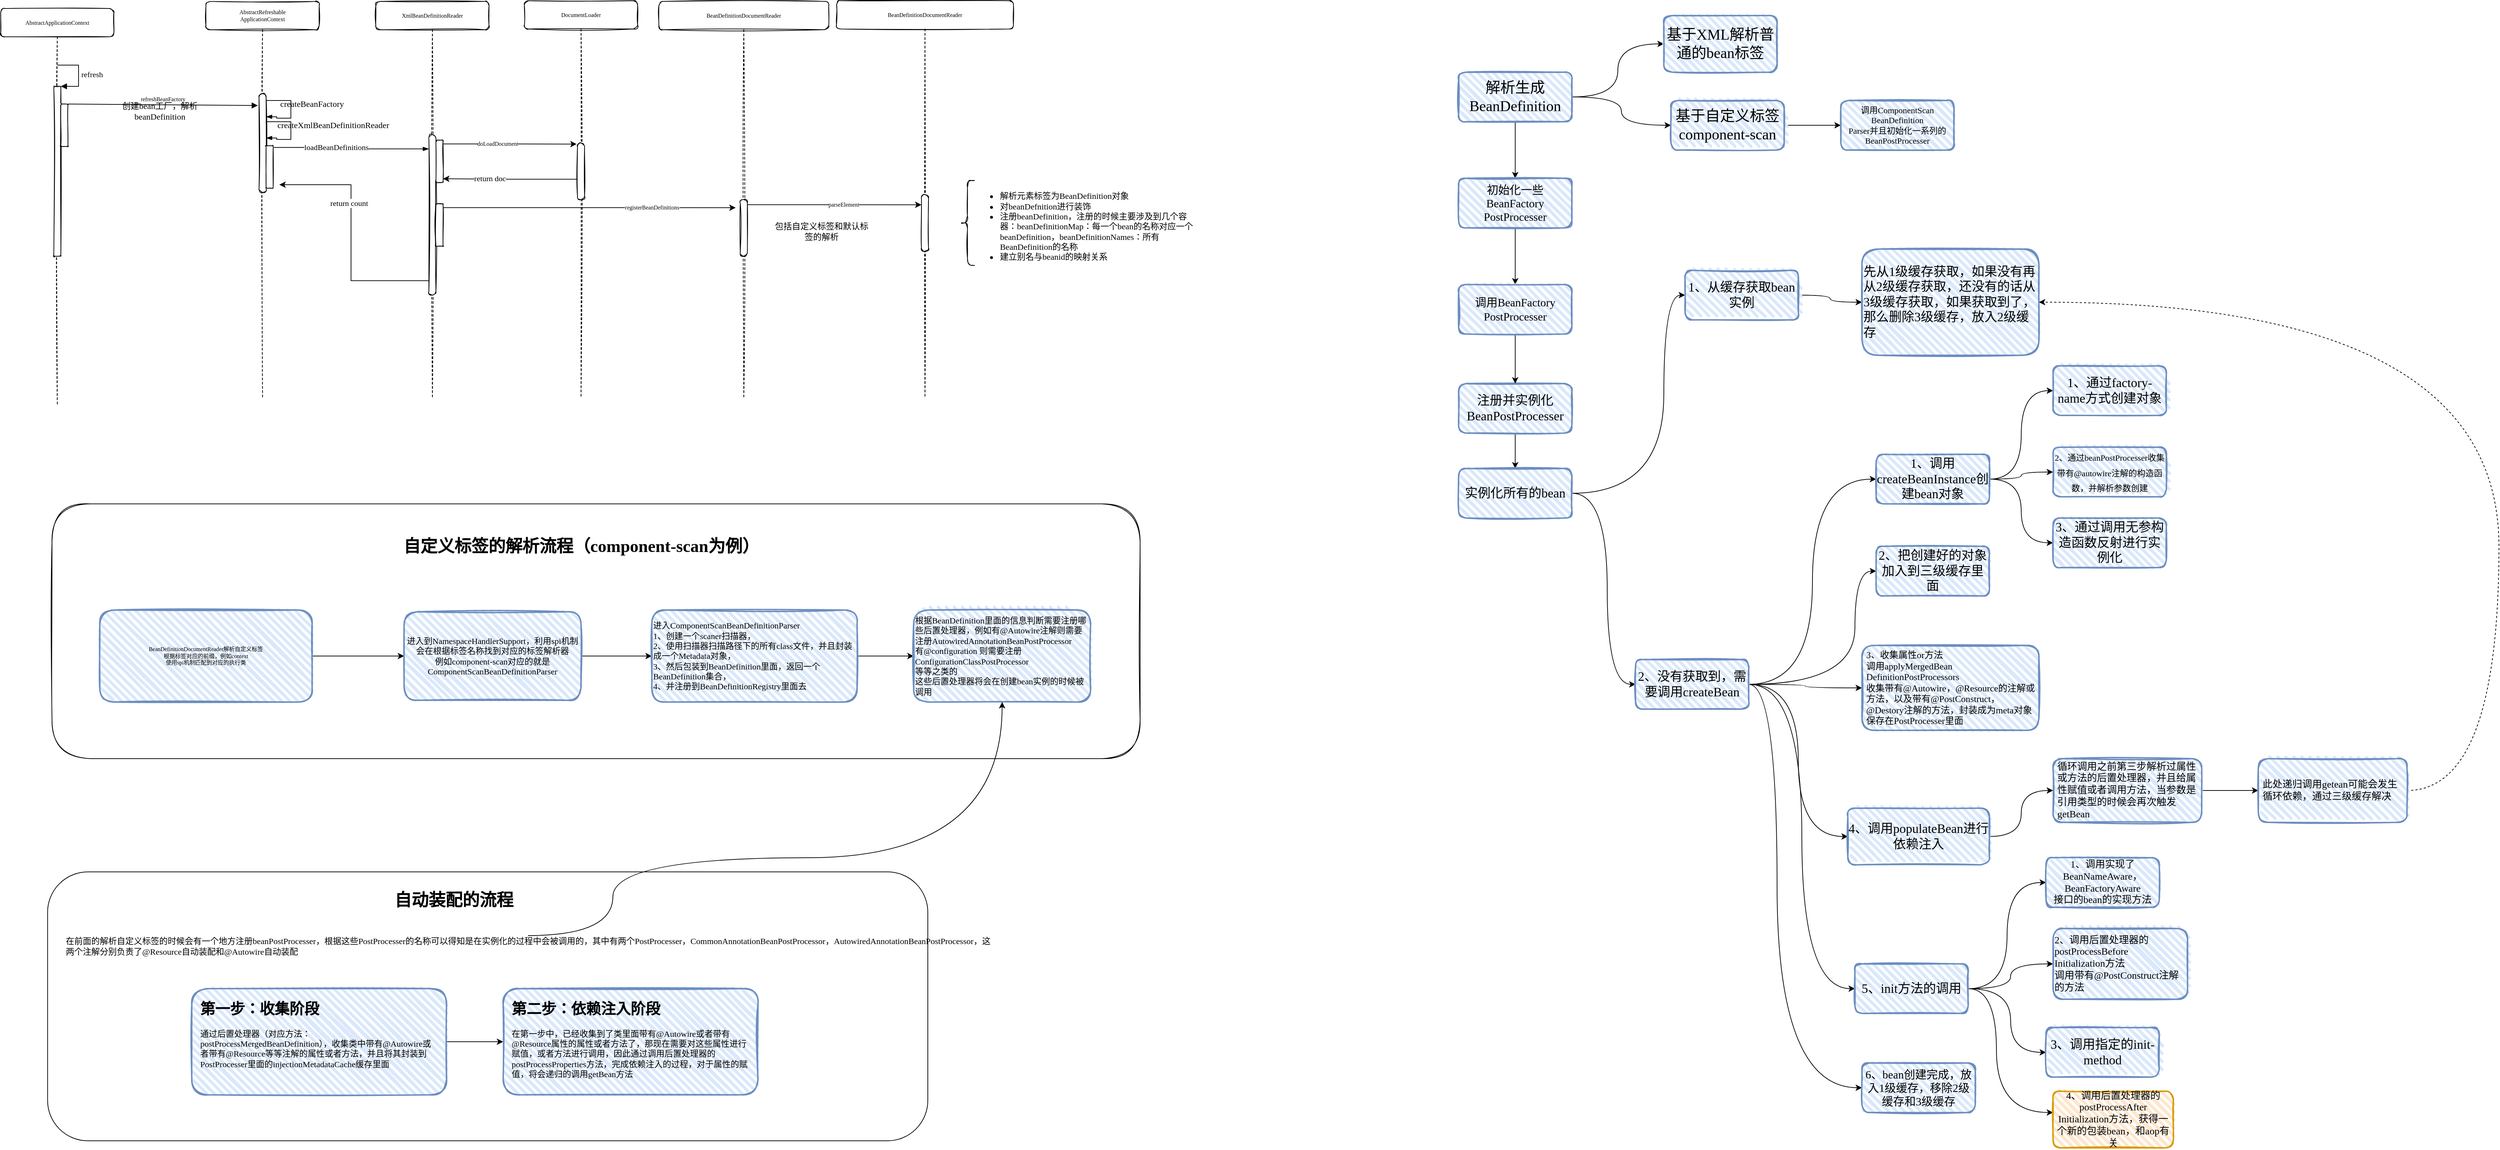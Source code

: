 <mxfile version="20.1.4" type="github">
  <diagram id="qRgSkZ1m7w0oscVlsJi2" name="第 1 页">
    <mxGraphModel dx="1719" dy="1179" grid="1" gridSize="10" guides="1" tooltips="1" connect="1" arrows="1" fold="1" page="1" pageScale="1" pageWidth="827" pageHeight="1169" math="0" shadow="0">
      <root>
        <mxCell id="0" />
        <mxCell id="1" parent="0" />
        <mxCell id="kqyRtx0JfChElpCiszqf-2" value="&lt;div style=&quot;background-color: rgb(255, 255, 255); font-size: 6pt;&quot;&gt;AbstractApplicationContext&lt;/div&gt;" style="shape=umlLifeline;perimeter=lifelinePerimeter;whiteSpace=wrap;html=1;container=1;collapsible=0;recursiveResize=0;outlineConnect=0;sketch=1;rounded=1;glass=0;shadow=0;fontFamily=Comic Sans MS;" parent="1" vertex="1">
          <mxGeometry x="60" y="80" width="160" height="560" as="geometry" />
        </mxCell>
        <mxCell id="kqyRtx0JfChElpCiszqf-5" value="" style="html=1;points=[];perimeter=orthogonalPerimeter;rounded=1;shadow=0;glass=0;sketch=1;fontFamily=Comic Sans MS;" parent="kqyRtx0JfChElpCiszqf-2" vertex="1">
          <mxGeometry x="75" y="110" width="10" height="240" as="geometry" />
        </mxCell>
        <mxCell id="kqyRtx0JfChElpCiszqf-6" value="refresh" style="edgeStyle=orthogonalEdgeStyle;html=1;align=left;spacingLeft=2;endArrow=block;rounded=0;entryX=1;entryY=0;fontFamily=Comic Sans MS;" parent="kqyRtx0JfChElpCiszqf-2" target="kqyRtx0JfChElpCiszqf-5" edge="1">
          <mxGeometry relative="1" as="geometry">
            <mxPoint x="80" y="80" as="sourcePoint" />
            <Array as="points">
              <mxPoint x="110" y="80" />
              <mxPoint x="110" y="110" />
            </Array>
          </mxGeometry>
        </mxCell>
        <mxCell id="kqyRtx0JfChElpCiszqf-14" value="" style="html=1;points=[];perimeter=orthogonalPerimeter;rounded=1;shadow=0;glass=0;sketch=1;fontFamily=Comic Sans MS;" parent="kqyRtx0JfChElpCiszqf-2" vertex="1">
          <mxGeometry x="85" y="135" width="10" height="60" as="geometry" />
        </mxCell>
        <mxCell id="kqyRtx0JfChElpCiszqf-18" value="&lt;div style=&quot;background-color: rgb(255, 255, 255); font-size: 6pt;&quot;&gt;&lt;div style=&quot;font-size: 6pt;&quot;&gt;AbstractRefreshable&lt;/div&gt;&lt;div style=&quot;font-size: 6pt;&quot;&gt;ApplicationContext&lt;/div&gt;&lt;/div&gt;" style="shape=umlLifeline;perimeter=lifelinePerimeter;whiteSpace=wrap;html=1;container=1;collapsible=0;recursiveResize=0;outlineConnect=0;sketch=1;rounded=1;glass=0;shadow=0;fontFamily=Comic Sans MS;" parent="1" vertex="1">
          <mxGeometry x="350" y="70" width="160" height="560" as="geometry" />
        </mxCell>
        <mxCell id="kqyRtx0JfChElpCiszqf-24" value="" style="html=1;points=[[1,0.05,0,0,0],[1,0.1,0,0,0],[1,0.15,0,0,0],[1,0.2,0,0,0],[1,0.25,0,0,0],[1,0.3,0,0,0],[1,0.35,0,0,0],[1,0.4,0,0,0],[1,0.45,0,0,0],[1,0.5,0,0,0],[1,0.55,0,0,0],[1,0.6,0,0,0],[1,0.65,0,0,0],[1,0.7,0,0,0],[1,0.75,0,0,0],[1,0.8,0,0,0],[1,0.85,0,0,0],[1,0.9,0,0,0],[1,0.95,0,0,0]];perimeter=orthogonalPerimeter;rounded=1;shadow=0;glass=0;sketch=1;arcSize=50;fontFamily=Comic Sans MS;" parent="kqyRtx0JfChElpCiszqf-18" vertex="1">
          <mxGeometry x="75" y="130" width="10" height="140" as="geometry" />
        </mxCell>
        <mxCell id="kqyRtx0JfChElpCiszqf-30" value="" style="html=1;points=[[1,0.09,0,0,0],[1,0.18,0,0,0],[1,0.27,0,0,0],[1,0.36,0,0,0],[1,0.45,0,0,0],[1,0.55,0,0,0],[1,0.64,0,0,0],[1,0.73,0,0,0],[1,0.82,0,0,0],[1,0.91,0,0,0]];perimeter=orthogonalPerimeter;rounded=1;shadow=0;glass=0;sketch=1;fontFamily=Comic Sans MS;" parent="kqyRtx0JfChElpCiszqf-18" vertex="1">
          <mxGeometry x="85.0" y="204" width="10" height="60" as="geometry" />
        </mxCell>
        <mxCell id="kqyRtx0JfChElpCiszqf-33" style="edgeStyle=orthogonalEdgeStyle;rounded=0;orthogonalLoop=1;jettySize=auto;html=1;exitX=1;exitY=0.2;exitDx=0;exitDy=0;exitPerimeter=0;entryX=1;entryY=0.05;entryDx=0;entryDy=0;entryPerimeter=0;fontFamily=Comic Sans MS;startArrow=blockThin;startFill=1;endArrow=none;endFill=0;" parent="kqyRtx0JfChElpCiszqf-18" edge="1">
          <mxGeometry relative="1" as="geometry">
            <mxPoint x="85" y="163" as="sourcePoint" />
            <mxPoint x="85" y="142.0" as="targetPoint" />
            <Array as="points">
              <mxPoint x="100" y="163" />
              <mxPoint x="100" y="165" />
              <mxPoint x="120" y="165" />
              <mxPoint x="120" y="140" />
              <mxPoint x="85" y="140" />
            </Array>
          </mxGeometry>
        </mxCell>
        <mxCell id="kqyRtx0JfChElpCiszqf-40" style="edgeStyle=orthogonalEdgeStyle;rounded=0;orthogonalLoop=1;jettySize=auto;html=1;exitX=1;exitY=0.2;exitDx=0;exitDy=0;exitPerimeter=0;entryX=1;entryY=0.05;entryDx=0;entryDy=0;entryPerimeter=0;fontFamily=Comic Sans MS;startArrow=blockThin;startFill=1;endArrow=none;endFill=0;" parent="kqyRtx0JfChElpCiszqf-18" edge="1">
          <mxGeometry relative="1" as="geometry">
            <mxPoint x="85" y="192.98" as="sourcePoint" />
            <mxPoint x="85" y="171.98" as="targetPoint" />
            <Array as="points">
              <mxPoint x="100" y="192.98" />
              <mxPoint x="100" y="194.98" />
              <mxPoint x="120" y="194.98" />
              <mxPoint x="120" y="169.98" />
              <mxPoint x="85" y="169.98" />
            </Array>
          </mxGeometry>
        </mxCell>
        <mxCell id="kqyRtx0JfChElpCiszqf-15" value="&lt;div style=&quot;font-size: 6pt;&quot;&gt;refreshBeanFactory&lt;/div&gt;" style="html=1;verticalAlign=bottom;endArrow=none;entryX=1;entryY=0;rounded=0;endFill=0;startArrow=block;startFill=1;fontFamily=Comic Sans MS;exitX=-0.175;exitY=0.122;exitDx=0;exitDy=0;exitPerimeter=0;" parent="1" source="kqyRtx0JfChElpCiszqf-24" target="kqyRtx0JfChElpCiszqf-14" edge="1">
          <mxGeometry relative="1" as="geometry">
            <mxPoint x="420" y="210" as="sourcePoint" />
          </mxGeometry>
        </mxCell>
        <mxCell id="kqyRtx0JfChElpCiszqf-25" value="创建bean工厂，解析beanDefinition" style="text;html=1;strokeColor=none;fillColor=none;align=center;verticalAlign=middle;whiteSpace=wrap;rounded=0;shadow=0;glass=0;sketch=1;fontFamily=Comic Sans MS;" parent="1" vertex="1">
          <mxGeometry x="220" y="210" width="130" height="30" as="geometry" />
        </mxCell>
        <mxCell id="kqyRtx0JfChElpCiszqf-26" value="&lt;div style=&quot;background-color: rgb(255, 255, 255); font-size: 6pt;&quot;&gt;&lt;div style=&quot;font-size: 6pt;&quot;&gt;XmlBeanDefinitionReader&lt;/div&gt;&lt;/div&gt;" style="shape=umlLifeline;perimeter=lifelinePerimeter;whiteSpace=wrap;html=1;container=1;collapsible=0;recursiveResize=0;outlineConnect=0;sketch=1;rounded=1;glass=0;shadow=0;fontFamily=Comic Sans MS;" parent="1" vertex="1">
          <mxGeometry x="590" y="70" width="160" height="560" as="geometry" />
        </mxCell>
        <mxCell id="kqyRtx0JfChElpCiszqf-27" value="" style="html=1;points=[[0,0.09,0,0,0],[0,0.18,0,0,0],[0,0.27,0,0,0],[0,0.36,0,0,0],[0,0.45,0,0,0],[0,0.55,0,0,0],[0,0.64,0,0,0],[0,0.73,0,0,0],[0,0.82,0,0,0],[0,0.91,0,0,0],[1,0.06,0,0,0],[1,0.13,0,0,0],[1,0.19,0,0,0],[1,0.25,0,0,0],[1,0.31,0,0,0],[1,0.38,0,0,0],[1,0.44,0,0,0],[1,0.5,0,0,0],[1,0.56,0,0,0],[1,0.63,0,0,0],[1,0.69,0,0,0],[1,0.75,0,0,0],[1,0.81,0,0,0],[1,0.88,0,0,0],[1,0.94,0,0,0]];perimeter=orthogonalPerimeter;rounded=1;shadow=0;glass=0;sketch=1;arcSize=50;fontFamily=Comic Sans MS;" parent="kqyRtx0JfChElpCiszqf-26" vertex="1">
          <mxGeometry x="75" y="188" width="10" height="227" as="geometry" />
        </mxCell>
        <mxCell id="kqyRtx0JfChElpCiszqf-47" value="" style="html=1;points=[[1,0.09,0,0,0],[1,0.18,0,0,0],[1,0.27,0,0,0],[1,0.36,0,0,0],[1,0.45,0,0,0],[1,0.55,0,0,0],[1,0.64,0,0,0],[1,0.73,0,0,0],[1,0.82,0,0,0],[1,0.91,0,0,0]];perimeter=orthogonalPerimeter;rounded=1;shadow=0;glass=0;sketch=1;fontFamily=Comic Sans MS;" parent="kqyRtx0JfChElpCiszqf-26" vertex="1">
          <mxGeometry x="85.0" y="196" width="10" height="60" as="geometry" />
        </mxCell>
        <mxCell id="kqyRtx0JfChElpCiszqf-49" value="" style="html=1;points=[[1,0.09,0,0,0],[1,0.18,0,0,0],[1,0.27,0,0,0],[1,0.36,0,0,0],[1,0.45,0,0,0],[1,0.55,0,0,0],[1,0.64,0,0,0],[1,0.73,0,0,0],[1,0.82,0,0,0],[1,0.91,0,0,0]];perimeter=orthogonalPerimeter;rounded=1;shadow=0;glass=0;sketch=1;fontFamily=Comic Sans MS;" parent="kqyRtx0JfChElpCiszqf-26" vertex="1">
          <mxGeometry x="85.0" y="286" width="10" height="60" as="geometry" />
        </mxCell>
        <mxCell id="kqyRtx0JfChElpCiszqf-34" value="createXmlBeanDefinitionReader" style="text;html=1;strokeColor=none;fillColor=none;align=center;verticalAlign=middle;whiteSpace=wrap;rounded=0;shadow=0;glass=0;sketch=1;fontFamily=Comic Sans MS;" parent="1" vertex="1">
          <mxGeometry x="500" y="230" width="60" height="30" as="geometry" />
        </mxCell>
        <mxCell id="kqyRtx0JfChElpCiszqf-37" style="edgeStyle=orthogonalEdgeStyle;rounded=0;orthogonalLoop=1;jettySize=auto;html=1;exitX=0;exitY=0.09;exitDx=0;exitDy=0;exitPerimeter=0;entryX=1.094;entryY=0.039;entryDx=0;entryDy=0;entryPerimeter=0;fontFamily=Comic Sans MS;startArrow=blockThin;startFill=1;endArrow=none;endFill=0;" parent="1" source="kqyRtx0JfChElpCiszqf-27" target="kqyRtx0JfChElpCiszqf-30" edge="1">
          <mxGeometry relative="1" as="geometry" />
        </mxCell>
        <mxCell id="kqyRtx0JfChElpCiszqf-39" value="loadBeanDefinitions" style="edgeLabel;html=1;align=center;verticalAlign=middle;resizable=0;points=[];fontFamily=Comic Sans MS;" parent="kqyRtx0JfChElpCiszqf-37" vertex="1" connectable="0">
          <mxGeometry x="0.203" y="-1" relative="1" as="geometry">
            <mxPoint as="offset" />
          </mxGeometry>
        </mxCell>
        <mxCell id="kqyRtx0JfChElpCiszqf-41" value="createBeanFactory" style="text;html=1;strokeColor=none;fillColor=none;align=center;verticalAlign=middle;whiteSpace=wrap;rounded=0;shadow=0;glass=0;sketch=1;fontFamily=Comic Sans MS;" parent="1" vertex="1">
          <mxGeometry x="470" y="200" width="60" height="30" as="geometry" />
        </mxCell>
        <mxCell id="kqyRtx0JfChElpCiszqf-42" value="&lt;div style=&quot;background-color: rgb(255, 255, 255); font-size: 6pt;&quot;&gt;&lt;div style=&quot;font-size: 6pt;&quot;&gt;DocumentLoader&lt;/div&gt;&lt;/div&gt;" style="shape=umlLifeline;perimeter=lifelinePerimeter;whiteSpace=wrap;html=1;container=1;collapsible=0;recursiveResize=0;outlineConnect=0;sketch=1;rounded=1;glass=0;shadow=0;fontFamily=Comic Sans MS;" parent="1" vertex="1">
          <mxGeometry x="800" y="69" width="160" height="560" as="geometry" />
        </mxCell>
        <mxCell id="kqyRtx0JfChElpCiszqf-43" value="" style="html=1;points=[[0,0.09,0,0,0],[0,0.18,0,0,0],[0,0.27,0,0,0],[0,0.36,0,0,0],[0,0.45,0,0,0],[0,0.55,0,0,0],[0,0.64,0,0,0],[0,0.73,0,0,0],[0,0.82,0,0,0],[0,0.91,0,0,0]];perimeter=orthogonalPerimeter;rounded=1;shadow=0;glass=0;sketch=1;arcSize=50;fontFamily=Comic Sans MS;" parent="kqyRtx0JfChElpCiszqf-42" vertex="1">
          <mxGeometry x="75" y="201" width="10" height="80" as="geometry" />
        </mxCell>
        <mxCell id="kqyRtx0JfChElpCiszqf-44" value="&lt;div style=&quot;background-color: rgb(255, 255, 255); font-size: 6pt;&quot;&gt;&lt;div style=&quot;font-size: 6pt;&quot;&gt;BeanDefinitionDocumentReader&lt;/div&gt;&lt;/div&gt;" style="shape=umlLifeline;perimeter=lifelinePerimeter;whiteSpace=wrap;html=1;container=1;collapsible=0;recursiveResize=0;outlineConnect=0;sketch=1;rounded=1;glass=0;shadow=0;fontFamily=Comic Sans MS;" parent="1" vertex="1">
          <mxGeometry x="990" y="70" width="240" height="559" as="geometry" />
        </mxCell>
        <mxCell id="kqyRtx0JfChElpCiszqf-45" value="" style="html=1;points=[[0,0.09,0,0,0],[0,0.17,0,0,0],[0,0.28,0,0,0],[0,0.36,0,0,0],[0,0.45,0,0,0],[0,0.55,0,0,0],[0,0.64,0,0,0],[0,0.72,0,0,0],[0,0.82,0,0,0],[0,0.91,0,0,0],[1,0.09,0,0,0],[1,0.18,0,0,0],[1,0.27,0,0,0],[1,0.36,0,0,0],[1,0.45,0,0,0],[1,0.55,0,0,0],[1,0.64,0,0,0],[1,0.73,0,0,0],[1,0.82,0,0,0],[1,0.91,0,0,0]];perimeter=orthogonalPerimeter;rounded=1;shadow=0;glass=0;sketch=1;arcSize=50;fontFamily=Comic Sans MS;" parent="kqyRtx0JfChElpCiszqf-44" vertex="1">
          <mxGeometry x="115" y="280" width="10" height="80" as="geometry" />
        </mxCell>
        <mxCell id="kqyRtx0JfChElpCiszqf-48" style="edgeStyle=orthogonalEdgeStyle;rounded=0;orthogonalLoop=1;jettySize=auto;html=1;exitX=1;exitY=0.09;exitDx=0;exitDy=0;exitPerimeter=0;entryX=-0.123;entryY=0.02;entryDx=0;entryDy=0;entryPerimeter=0;fontFamily=Comic Sans MS;startArrow=none;startFill=0;endArrow=classic;endFill=1;" parent="1" source="kqyRtx0JfChElpCiszqf-47" target="kqyRtx0JfChElpCiszqf-43" edge="1">
          <mxGeometry relative="1" as="geometry" />
        </mxCell>
        <mxCell id="kqyRtx0JfChElpCiszqf-51" value="&lt;div style=&quot;font-size: 6pt;&quot;&gt;doLoadDocument&lt;/div&gt;" style="edgeLabel;html=1;align=center;verticalAlign=middle;resizable=0;points=[];fontFamily=Comic Sans MS;" parent="kqyRtx0JfChElpCiszqf-48" vertex="1" connectable="0">
          <mxGeometry x="-0.187" y="1" relative="1" as="geometry">
            <mxPoint as="offset" />
          </mxGeometry>
        </mxCell>
        <mxCell id="kqyRtx0JfChElpCiszqf-50" style="edgeStyle=orthogonalEdgeStyle;rounded=0;orthogonalLoop=1;jettySize=auto;html=1;exitX=1;exitY=0.09;exitDx=0;exitDy=0;exitPerimeter=0;entryX=-0.654;entryY=0.144;entryDx=0;entryDy=0;entryPerimeter=0;fontFamily=Comic Sans MS;startArrow=none;startFill=0;endArrow=classic;endFill=1;" parent="1" source="kqyRtx0JfChElpCiszqf-49" target="kqyRtx0JfChElpCiszqf-45" edge="1">
          <mxGeometry relative="1" as="geometry" />
        </mxCell>
        <mxCell id="kqyRtx0JfChElpCiszqf-54" value="&lt;div style=&quot;font-size: 6pt;&quot;&gt;registerBeanDefinitions&lt;/div&gt;" style="edgeLabel;html=1;align=center;verticalAlign=middle;resizable=0;points=[];fontFamily=Comic Sans MS;" parent="kqyRtx0JfChElpCiszqf-50" vertex="1" connectable="0">
          <mxGeometry x="-0.263" y="-1" relative="1" as="geometry">
            <mxPoint x="142" y="-2" as="offset" />
          </mxGeometry>
        </mxCell>
        <mxCell id="kqyRtx0JfChElpCiszqf-52" style="edgeStyle=orthogonalEdgeStyle;rounded=0;orthogonalLoop=1;jettySize=auto;html=1;exitX=0;exitY=0.64;exitDx=0;exitDy=0;exitPerimeter=0;entryX=1;entryY=0.91;entryDx=0;entryDy=0;entryPerimeter=0;fontFamily=Comic Sans MS;startArrow=none;startFill=0;endArrow=classic;endFill=1;" parent="1" source="kqyRtx0JfChElpCiszqf-43" target="kqyRtx0JfChElpCiszqf-47" edge="1">
          <mxGeometry relative="1" as="geometry" />
        </mxCell>
        <mxCell id="kqyRtx0JfChElpCiszqf-53" value="return doc" style="edgeLabel;html=1;align=center;verticalAlign=middle;resizable=0;points=[];fontFamily=Comic Sans MS;" parent="kqyRtx0JfChElpCiszqf-52" vertex="1" connectable="0">
          <mxGeometry x="0.312" y="-1" relative="1" as="geometry">
            <mxPoint as="offset" />
          </mxGeometry>
        </mxCell>
        <mxCell id="kqyRtx0JfChElpCiszqf-56" value="&lt;div style=&quot;background-color: rgb(255, 255, 255); font-size: 6pt;&quot;&gt;&lt;div style=&quot;font-size: 6pt;&quot;&gt;BeanDefinitionDocumentReader&lt;/div&gt;&lt;/div&gt;" style="shape=umlLifeline;perimeter=lifelinePerimeter;whiteSpace=wrap;html=1;container=1;collapsible=0;recursiveResize=0;outlineConnect=0;sketch=1;rounded=1;glass=0;shadow=0;fontFamily=Comic Sans MS;" parent="1" vertex="1">
          <mxGeometry x="1241" y="69" width="250" height="559" as="geometry" />
        </mxCell>
        <mxCell id="kqyRtx0JfChElpCiszqf-57" value="" style="html=1;points=[[0,0.09,0,0,0],[0,0.18,0,0,0],[0,0.27,0,0,0],[0,0.36,0,0,0],[0,0.45,0,0,0],[0,0.55,0,0,0],[0,0.64,0,0,0],[0,0.73,0,0,0],[0,0.82,0,0,0],[0,0.91,0,0,0]];perimeter=orthogonalPerimeter;rounded=1;shadow=0;glass=0;sketch=1;arcSize=50;fontFamily=Comic Sans MS;" parent="kqyRtx0JfChElpCiszqf-56" vertex="1">
          <mxGeometry x="120" y="274" width="10" height="80" as="geometry" />
        </mxCell>
        <mxCell id="kqyRtx0JfChElpCiszqf-62" value="" style="shape=curlyBracket;whiteSpace=wrap;html=1;rounded=1;shadow=0;glass=0;sketch=1;fontFamily=Comic Sans MS;" parent="kqyRtx0JfChElpCiszqf-56" vertex="1">
          <mxGeometry x="175" y="254" width="20" height="120" as="geometry" />
        </mxCell>
        <mxCell id="kqyRtx0JfChElpCiszqf-58" style="edgeStyle=orthogonalEdgeStyle;rounded=0;orthogonalLoop=1;jettySize=auto;html=1;exitX=1;exitY=0.09;exitDx=0;exitDy=0;exitPerimeter=0;entryX=0;entryY=0.18;entryDx=0;entryDy=0;entryPerimeter=0;fontFamily=Comic Sans MS;startArrow=none;startFill=0;endArrow=classic;endFill=1;" parent="1" source="kqyRtx0JfChElpCiszqf-45" target="kqyRtx0JfChElpCiszqf-57" edge="1">
          <mxGeometry relative="1" as="geometry" />
        </mxCell>
        <mxCell id="kqyRtx0JfChElpCiszqf-59" value="&lt;div style=&quot;font-size: 6pt;&quot;&gt;parseElement&lt;/div&gt;" style="edgeLabel;html=1;align=center;verticalAlign=middle;resizable=0;points=[];fontFamily=Comic Sans MS;" parent="kqyRtx0JfChElpCiszqf-58" vertex="1" connectable="0">
          <mxGeometry x="0.106" y="1" relative="1" as="geometry">
            <mxPoint as="offset" />
          </mxGeometry>
        </mxCell>
        <mxCell id="kqyRtx0JfChElpCiszqf-60" style="edgeStyle=orthogonalEdgeStyle;rounded=0;orthogonalLoop=1;jettySize=auto;html=1;exitX=0;exitY=0.91;exitDx=0;exitDy=0;exitPerimeter=0;entryX=1.874;entryY=0.916;entryDx=0;entryDy=0;entryPerimeter=0;fontFamily=Comic Sans MS;startArrow=none;startFill=0;endArrow=classic;endFill=1;" parent="1" source="kqyRtx0JfChElpCiszqf-27" target="kqyRtx0JfChElpCiszqf-30" edge="1">
          <mxGeometry relative="1" as="geometry" />
        </mxCell>
        <mxCell id="kqyRtx0JfChElpCiszqf-61" value="return count" style="edgeLabel;html=1;align=center;verticalAlign=middle;resizable=0;points=[];fontFamily=Comic Sans MS;" parent="kqyRtx0JfChElpCiszqf-60" vertex="1" connectable="0">
          <mxGeometry x="0.267" y="3" relative="1" as="geometry">
            <mxPoint as="offset" />
          </mxGeometry>
        </mxCell>
        <mxCell id="kqyRtx0JfChElpCiszqf-63" value="&lt;ul&gt;&lt;li&gt;解析元素标签为BeanDefinition对象&lt;/li&gt;&lt;li&gt;对beanDefnition进行装饰&lt;/li&gt;&lt;li&gt;注册beanDefinition，注册的时候主要涉及到几个容器：beanDefinitionMap：每一个bean的名称对应一个beanDefinition，beanDefinitionNames：所有BeanDefinition的名称&lt;/li&gt;&lt;li&gt;建立别名与beanid的映射关系&lt;/li&gt;&lt;/ul&gt;" style="text;strokeColor=none;fillColor=none;html=1;whiteSpace=wrap;verticalAlign=middle;overflow=hidden;rounded=1;shadow=0;glass=0;sketch=1;fontFamily=Comic Sans MS;" parent="1" vertex="1">
          <mxGeometry x="1430" y="313" width="320" height="150" as="geometry" />
        </mxCell>
        <mxCell id="kqyRtx0JfChElpCiszqf-65" value="包括自定义标签和默认标签的解析" style="text;html=1;strokeColor=none;fillColor=none;align=center;verticalAlign=middle;whiteSpace=wrap;rounded=0;shadow=0;glass=0;sketch=1;fontFamily=Comic Sans MS;" parent="1" vertex="1">
          <mxGeometry x="1150" y="380" width="140" height="30" as="geometry" />
        </mxCell>
        <mxCell id="kqyRtx0JfChElpCiszqf-67" value="" style="rounded=1;whiteSpace=wrap;html=1;shadow=0;glass=0;sketch=1;fontFamily=Comic Sans MS;" parent="1" vertex="1">
          <mxGeometry x="132.5" y="780" width="1537.5" height="360" as="geometry" />
        </mxCell>
        <mxCell id="kqyRtx0JfChElpCiszqf-68" value="自定义标签的解析流程（component-scan为例）" style="text;strokeColor=none;fillColor=none;html=1;fontSize=24;fontStyle=1;verticalAlign=middle;align=center;rounded=1;shadow=0;glass=0;sketch=1;fontFamily=Comic Sans MS;" parent="1" vertex="1">
          <mxGeometry x="620" y="820" width="520" height="40" as="geometry" />
        </mxCell>
        <mxCell id="kqyRtx0JfChElpCiszqf-72" value="" style="edgeStyle=orthogonalEdgeStyle;rounded=0;orthogonalLoop=1;jettySize=auto;html=1;fontFamily=Comic Sans MS;startArrow=none;startFill=0;endArrow=classic;endFill=1;" parent="1" source="kqyRtx0JfChElpCiszqf-70" target="kqyRtx0JfChElpCiszqf-71" edge="1">
          <mxGeometry relative="1" as="geometry" />
        </mxCell>
        <mxCell id="kqyRtx0JfChElpCiszqf-70" value="&lt;div style=&quot;font-size: 6pt;&quot;&gt;BeanDefinitionDocumentReader解析自定义标签&lt;/div&gt;&lt;div style=&quot;font-size: 6pt;&quot;&gt;根据标签对应的前缀，例如context&lt;/div&gt;&lt;div style=&quot;font-size: 6pt;&quot;&gt;使用spi机制匹配到对应的执行类&lt;/div&gt;" style="rounded=1;whiteSpace=wrap;html=1;strokeWidth=2;fillWeight=4;hachureGap=8;hachureAngle=45;fillColor=#dae8fc;sketch=1;shadow=0;glass=0;fontFamily=Comic Sans MS;strokeColor=#6c8ebf;" parent="1" vertex="1">
          <mxGeometry x="200" y="930" width="300" height="130" as="geometry" />
        </mxCell>
        <mxCell id="kqyRtx0JfChElpCiszqf-74" value="" style="edgeStyle=orthogonalEdgeStyle;rounded=0;orthogonalLoop=1;jettySize=auto;html=1;fontFamily=Comic Sans MS;startArrow=none;startFill=0;endArrow=classic;endFill=1;" parent="1" source="kqyRtx0JfChElpCiszqf-71" target="kqyRtx0JfChElpCiszqf-73" edge="1">
          <mxGeometry relative="1" as="geometry" />
        </mxCell>
        <mxCell id="kqyRtx0JfChElpCiszqf-71" value="进入到NamespaceHandlerSupport，利用spi机制会在根据标签名称找到对应的标签解析器&lt;br&gt;例如component-scan对应的就是ComponentScanBeanDefinitionParser" style="whiteSpace=wrap;html=1;fontFamily=Comic Sans MS;fillColor=#dae8fc;strokeColor=#6c8ebf;rounded=1;strokeWidth=2;fillWeight=4;hachureGap=8;hachureAngle=45;sketch=1;shadow=0;glass=0;" parent="1" vertex="1">
          <mxGeometry x="630" y="932.5" width="250" height="125" as="geometry" />
        </mxCell>
        <mxCell id="kqyRtx0JfChElpCiszqf-77" value="" style="edgeStyle=orthogonalEdgeStyle;rounded=0;orthogonalLoop=1;jettySize=auto;html=1;fontFamily=Comic Sans MS;startArrow=none;startFill=0;endArrow=classic;endFill=1;" parent="1" source="kqyRtx0JfChElpCiszqf-73" target="kqyRtx0JfChElpCiszqf-76" edge="1">
          <mxGeometry relative="1" as="geometry" />
        </mxCell>
        <mxCell id="kqyRtx0JfChElpCiszqf-73" value="进入ComponentScanBeanDefinitionParser&lt;br&gt;1、创建一个scaner扫描器，&lt;br&gt;2、使用扫描器扫描路径下的所有class文件，并且封装成一个Metadata对象，&lt;br&gt;3、然后包装到BeanDefinition里面，返回一个BeanDefinition集合，&lt;br&gt;&lt;div style=&quot;&quot;&gt;&lt;span style=&quot;background-color: initial;&quot;&gt;4、并注册到BeanDefinitionRegistry里面去&lt;/span&gt;&lt;/div&gt;" style="whiteSpace=wrap;html=1;fontFamily=Comic Sans MS;fillColor=#dae8fc;strokeColor=#6c8ebf;rounded=1;strokeWidth=2;fillWeight=4;hachureGap=8;hachureAngle=45;sketch=1;shadow=0;glass=0;align=left;" parent="1" vertex="1">
          <mxGeometry x="980" y="930" width="290" height="130" as="geometry" />
        </mxCell>
        <mxCell id="kqyRtx0JfChElpCiszqf-76" value="根据BeanDefinition里面的信息判断需要注册哪些后置处理器，例如有@Autowire注解则需要注册AutowiredAnnotationBeanPostProcessor&lt;br&gt;有@configuration 则需要注册ConfigurationClassPostProcessor&lt;br&gt;等等之类的&lt;br&gt;这些后置处理器将会在创建bean实例的时候被调用" style="whiteSpace=wrap;html=1;fontFamily=Comic Sans MS;align=left;fillColor=#dae8fc;strokeColor=#6c8ebf;rounded=1;strokeWidth=2;fillWeight=4;hachureGap=8;hachureAngle=45;sketch=1;shadow=0;glass=0;" parent="1" vertex="1">
          <mxGeometry x="1350" y="930" width="250" height="130" as="geometry" />
        </mxCell>
        <mxCell id="1ompkj2hWSB-YoC1AE3v-1" value="" style="rounded=1;whiteSpace=wrap;html=1;fontFamily=Comic Sans MS;align=left;verticalAlign=top;" vertex="1" parent="1">
          <mxGeometry x="126.25" y="1300" width="1243.75" height="380" as="geometry" />
        </mxCell>
        <mxCell id="1ompkj2hWSB-YoC1AE3v-2" value="自动装配的流程" style="text;strokeColor=none;fillColor=none;html=1;fontSize=24;fontStyle=1;verticalAlign=middle;align=center;fontFamily=Comic Sans MS;" vertex="1" parent="1">
          <mxGeometry x="650" y="1320" width="100" height="40" as="geometry" />
        </mxCell>
        <mxCell id="1ompkj2hWSB-YoC1AE3v-4" style="edgeStyle=orthogonalEdgeStyle;rounded=0;orthogonalLoop=1;jettySize=auto;html=1;exitX=0.5;exitY=0;exitDx=0;exitDy=0;fontFamily=Comic Sans MS;curved=1;" edge="1" parent="1" source="1ompkj2hWSB-YoC1AE3v-3" target="kqyRtx0JfChElpCiszqf-76">
          <mxGeometry relative="1" as="geometry">
            <Array as="points">
              <mxPoint x="925" y="1280" />
              <mxPoint x="1475" y="1280" />
            </Array>
          </mxGeometry>
        </mxCell>
        <mxCell id="1ompkj2hWSB-YoC1AE3v-3" value="在前面的解析自定义标签的时候会有一个地方注册beanPostProcesser，根据这些PostProcesser的名称可以得知是在实例化的过程中会被调用的，其中有两个PostProcesser，CommonAnnotationBeanPostProcessor，AutowiredAnnotationBeanPostProcessor，这两个注解分别负责了@Resource自动装配和@Autowire自动装配" style="text;html=1;strokeColor=none;fillColor=none;align=left;verticalAlign=middle;whiteSpace=wrap;rounded=0;fontFamily=Comic Sans MS;" vertex="1" parent="1">
          <mxGeometry x="150" y="1390" width="1310" height="30" as="geometry" />
        </mxCell>
        <mxCell id="1ompkj2hWSB-YoC1AE3v-8" value="" style="edgeStyle=orthogonalEdgeStyle;curved=1;rounded=0;orthogonalLoop=1;jettySize=auto;html=1;fontFamily=Comic Sans MS;fontSize=21;" edge="1" parent="1" source="1ompkj2hWSB-YoC1AE3v-6" target="1ompkj2hWSB-YoC1AE3v-7">
          <mxGeometry relative="1" as="geometry" />
        </mxCell>
        <mxCell id="1ompkj2hWSB-YoC1AE3v-6" value="&lt;b&gt;&lt;font style=&quot;font-size: 21px;&quot;&gt;第一步：收集阶段&lt;br&gt;&lt;/font&gt;&lt;/b&gt;&lt;br&gt;通过后置处理器（对应方法：postProcessMergedBeanDefinition），收集类中带有@Autowire或者带有@Resource等等注解的属性或者方法，并且将其封装到PostProcesser里面的injectionMetadataCache缓存里面" style="rounded=1;whiteSpace=wrap;html=1;strokeWidth=2;fillWeight=4;hachureGap=8;hachureAngle=45;fillColor=#dae8fc;sketch=1;fontFamily=Comic Sans MS;strokeColor=#6c8ebf;align=left;verticalAlign=top;spacing=12;" vertex="1" parent="1">
          <mxGeometry x="330" y="1465" width="360" height="150" as="geometry" />
        </mxCell>
        <mxCell id="1ompkj2hWSB-YoC1AE3v-7" value="&lt;b&gt;&lt;font style=&quot;font-size: 21px;&quot;&gt;第二步：依赖注入阶段&lt;br&gt;&lt;/font&gt;&lt;/b&gt;&lt;br&gt;在第一步中，已经收集到了类里面带有@Autowire或者带有@Resource属性的属性或者方法了，那现在需要对这些属性进行赋值，或者方法进行调用，因此通过调用后置处理器的postProcessProperties方法，完成依赖注入的过程，对于属性的赋值，将会递归的调用getBean方法" style="rounded=1;whiteSpace=wrap;html=1;strokeWidth=2;fillWeight=4;hachureGap=8;hachureAngle=45;fillColor=#dae8fc;sketch=1;fontFamily=Comic Sans MS;strokeColor=#6c8ebf;align=left;verticalAlign=top;spacing=12;" vertex="1" parent="1">
          <mxGeometry x="770" y="1465" width="360" height="150" as="geometry" />
        </mxCell>
        <mxCell id="1ompkj2hWSB-YoC1AE3v-19" value="" style="edgeStyle=orthogonalEdgeStyle;curved=1;rounded=0;orthogonalLoop=1;jettySize=auto;html=1;fontFamily=Comic Sans MS;fontSize=18;" edge="1" parent="1" source="1ompkj2hWSB-YoC1AE3v-13" target="1ompkj2hWSB-YoC1AE3v-18">
          <mxGeometry relative="1" as="geometry" />
        </mxCell>
        <mxCell id="1ompkj2hWSB-YoC1AE3v-21" value="" style="edgeStyle=orthogonalEdgeStyle;curved=1;rounded=0;orthogonalLoop=1;jettySize=auto;html=1;fontFamily=Comic Sans MS;fontSize=18;" edge="1" parent="1" source="1ompkj2hWSB-YoC1AE3v-13" target="1ompkj2hWSB-YoC1AE3v-20">
          <mxGeometry relative="1" as="geometry" />
        </mxCell>
        <mxCell id="1ompkj2hWSB-YoC1AE3v-25" value="" style="edgeStyle=orthogonalEdgeStyle;curved=1;rounded=0;orthogonalLoop=1;jettySize=auto;html=1;fontFamily=Comic Sans MS;fontSize=12;" edge="1" parent="1" source="1ompkj2hWSB-YoC1AE3v-13" target="1ompkj2hWSB-YoC1AE3v-24">
          <mxGeometry relative="1" as="geometry" />
        </mxCell>
        <mxCell id="1ompkj2hWSB-YoC1AE3v-13" value="解析生成BeanDefinition" style="rounded=1;whiteSpace=wrap;html=1;strokeWidth=2;fillWeight=4;hachureGap=8;hachureAngle=45;fillColor=#dae8fc;sketch=1;fontFamily=Comic Sans MS;fontSize=21;strokeColor=#6c8ebf;" vertex="1" parent="1">
          <mxGeometry x="2120" y="170" width="160" height="70" as="geometry" />
        </mxCell>
        <mxCell id="1ompkj2hWSB-YoC1AE3v-17" value="" style="edgeStyle=orthogonalEdgeStyle;curved=1;rounded=0;orthogonalLoop=1;jettySize=auto;html=1;fontFamily=Comic Sans MS;fontSize=18;" edge="1" parent="1" source="1ompkj2hWSB-YoC1AE3v-14" target="1ompkj2hWSB-YoC1AE3v-16">
          <mxGeometry relative="1" as="geometry" />
        </mxCell>
        <mxCell id="1ompkj2hWSB-YoC1AE3v-14" value="注册并实例化BeanPostProcesser" style="rounded=1;whiteSpace=wrap;html=1;strokeWidth=2;fillWeight=4;hachureGap=8;hachureAngle=45;fillColor=#dae8fc;sketch=1;fontFamily=Comic Sans MS;fontSize=18;strokeColor=#6c8ebf;" vertex="1" parent="1">
          <mxGeometry x="2120" y="610" width="160" height="70" as="geometry" />
        </mxCell>
        <mxCell id="1ompkj2hWSB-YoC1AE3v-30" value="" style="edgeStyle=orthogonalEdgeStyle;curved=1;rounded=0;orthogonalLoop=1;jettySize=auto;html=1;fontFamily=Comic Sans MS;fontSize=16;" edge="1" parent="1" source="1ompkj2hWSB-YoC1AE3v-16" target="1ompkj2hWSB-YoC1AE3v-29">
          <mxGeometry relative="1" as="geometry">
            <Array as="points">
              <mxPoint x="2410" y="765" />
              <mxPoint x="2410" y="485" />
            </Array>
          </mxGeometry>
        </mxCell>
        <mxCell id="1ompkj2hWSB-YoC1AE3v-32" value="" style="edgeStyle=orthogonalEdgeStyle;curved=1;rounded=0;orthogonalLoop=1;jettySize=auto;html=1;fontFamily=Comic Sans MS;fontSize=16;" edge="1" parent="1" source="1ompkj2hWSB-YoC1AE3v-16" target="1ompkj2hWSB-YoC1AE3v-31">
          <mxGeometry relative="1" as="geometry">
            <Array as="points">
              <mxPoint x="2330" y="765" />
              <mxPoint x="2330" y="1035" />
            </Array>
          </mxGeometry>
        </mxCell>
        <mxCell id="1ompkj2hWSB-YoC1AE3v-16" value="实例化所有的bean" style="rounded=1;whiteSpace=wrap;html=1;strokeWidth=2;fillWeight=4;hachureGap=8;hachureAngle=45;fillColor=#dae8fc;sketch=1;fontFamily=Comic Sans MS;fontSize=18;strokeColor=#6c8ebf;" vertex="1" parent="1">
          <mxGeometry x="2120" y="730" width="160" height="70" as="geometry" />
        </mxCell>
        <mxCell id="1ompkj2hWSB-YoC1AE3v-18" value="基于XML解析普通的bean标签" style="rounded=1;whiteSpace=wrap;html=1;strokeWidth=2;fillWeight=4;hachureGap=8;hachureAngle=45;fillColor=#dae8fc;sketch=1;fontFamily=Comic Sans MS;fontSize=21;strokeColor=#6c8ebf;" vertex="1" parent="1">
          <mxGeometry x="2410" y="90" width="160" height="80" as="geometry" />
        </mxCell>
        <mxCell id="1ompkj2hWSB-YoC1AE3v-23" value="" style="edgeStyle=orthogonalEdgeStyle;curved=1;rounded=0;orthogonalLoop=1;jettySize=auto;html=1;fontFamily=Comic Sans MS;fontSize=18;" edge="1" parent="1" source="1ompkj2hWSB-YoC1AE3v-20" target="1ompkj2hWSB-YoC1AE3v-22">
          <mxGeometry relative="1" as="geometry" />
        </mxCell>
        <mxCell id="1ompkj2hWSB-YoC1AE3v-20" value="基于自定义标签component-scan" style="rounded=1;whiteSpace=wrap;html=1;strokeWidth=2;fillWeight=4;hachureGap=8;hachureAngle=45;fillColor=#dae8fc;sketch=1;fontFamily=Comic Sans MS;fontSize=21;strokeColor=#6c8ebf;" vertex="1" parent="1">
          <mxGeometry x="2420" y="210" width="160" height="70" as="geometry" />
        </mxCell>
        <mxCell id="1ompkj2hWSB-YoC1AE3v-22" value="调用ComponentScan&lt;br style=&quot;font-size: 12px;&quot;&gt;BeanDefinition&lt;br style=&quot;font-size: 12px;&quot;&gt;Parser并且初始化一系列的BeanPostProcesser" style="rounded=1;whiteSpace=wrap;html=1;strokeWidth=2;fillWeight=4;hachureGap=8;hachureAngle=45;fillColor=#dae8fc;sketch=1;fontFamily=Comic Sans MS;fontSize=12;strokeColor=#6c8ebf;" vertex="1" parent="1">
          <mxGeometry x="2660" y="210" width="160" height="70" as="geometry" />
        </mxCell>
        <mxCell id="1ompkj2hWSB-YoC1AE3v-27" value="" style="edgeStyle=orthogonalEdgeStyle;curved=1;rounded=0;orthogonalLoop=1;jettySize=auto;html=1;fontFamily=Comic Sans MS;fontSize=16;" edge="1" parent="1" source="1ompkj2hWSB-YoC1AE3v-24" target="1ompkj2hWSB-YoC1AE3v-26">
          <mxGeometry relative="1" as="geometry" />
        </mxCell>
        <mxCell id="1ompkj2hWSB-YoC1AE3v-24" value="初始化一些BeanFactory&lt;br style=&quot;font-size: 16px;&quot;&gt;PostProcesser" style="rounded=1;whiteSpace=wrap;html=1;strokeWidth=2;fillWeight=4;hachureGap=8;hachureAngle=45;fillColor=#dae8fc;sketch=1;fontFamily=Comic Sans MS;fontSize=16;strokeColor=#6c8ebf;" vertex="1" parent="1">
          <mxGeometry x="2120" y="320" width="160" height="70" as="geometry" />
        </mxCell>
        <mxCell id="1ompkj2hWSB-YoC1AE3v-28" style="edgeStyle=orthogonalEdgeStyle;curved=1;rounded=0;orthogonalLoop=1;jettySize=auto;html=1;exitX=0.5;exitY=1;exitDx=0;exitDy=0;entryX=0.5;entryY=0;entryDx=0;entryDy=0;fontFamily=Comic Sans MS;fontSize=16;" edge="1" parent="1" source="1ompkj2hWSB-YoC1AE3v-26" target="1ompkj2hWSB-YoC1AE3v-14">
          <mxGeometry relative="1" as="geometry" />
        </mxCell>
        <mxCell id="1ompkj2hWSB-YoC1AE3v-26" value="调用BeanFactory&lt;br style=&quot;font-size: 16px;&quot;&gt;PostProcesser" style="rounded=1;whiteSpace=wrap;html=1;strokeWidth=2;fillWeight=4;hachureGap=8;hachureAngle=45;fillColor=#dae8fc;sketch=1;fontFamily=Comic Sans MS;fontSize=16;strokeColor=#6c8ebf;" vertex="1" parent="1">
          <mxGeometry x="2120" y="470" width="160" height="70" as="geometry" />
        </mxCell>
        <mxCell id="1ompkj2hWSB-YoC1AE3v-64" value="" style="edgeStyle=orthogonalEdgeStyle;curved=1;rounded=0;orthogonalLoop=1;jettySize=auto;html=1;fontFamily=Comic Sans MS;fontSize=16;" edge="1" parent="1" source="1ompkj2hWSB-YoC1AE3v-29" target="1ompkj2hWSB-YoC1AE3v-63">
          <mxGeometry relative="1" as="geometry" />
        </mxCell>
        <mxCell id="1ompkj2hWSB-YoC1AE3v-29" value="1、从缓存获取bean实例" style="rounded=1;whiteSpace=wrap;html=1;strokeWidth=2;fillWeight=4;hachureGap=8;hachureAngle=45;fillColor=#dae8fc;sketch=1;fontFamily=Comic Sans MS;fontSize=18;strokeColor=#6c8ebf;" vertex="1" parent="1">
          <mxGeometry x="2440" y="450" width="160" height="70" as="geometry" />
        </mxCell>
        <mxCell id="1ompkj2hWSB-YoC1AE3v-34" value="" style="edgeStyle=orthogonalEdgeStyle;curved=1;rounded=0;orthogonalLoop=1;jettySize=auto;html=1;fontFamily=Comic Sans MS;fontSize=16;entryX=0;entryY=0.5;entryDx=0;entryDy=0;" edge="1" parent="1" source="1ompkj2hWSB-YoC1AE3v-31" target="1ompkj2hWSB-YoC1AE3v-33">
          <mxGeometry relative="1" as="geometry" />
        </mxCell>
        <mxCell id="1ompkj2hWSB-YoC1AE3v-36" value="" style="edgeStyle=orthogonalEdgeStyle;curved=1;rounded=0;orthogonalLoop=1;jettySize=auto;html=1;fontFamily=Comic Sans MS;fontSize=13;entryX=0;entryY=0.5;entryDx=0;entryDy=0;" edge="1" parent="1" source="1ompkj2hWSB-YoC1AE3v-31" target="1ompkj2hWSB-YoC1AE3v-35">
          <mxGeometry relative="1" as="geometry" />
        </mxCell>
        <mxCell id="1ompkj2hWSB-YoC1AE3v-46" value="" style="edgeStyle=orthogonalEdgeStyle;curved=1;rounded=0;orthogonalLoop=1;jettySize=auto;html=1;fontFamily=Comic Sans MS;fontSize=12;" edge="1" parent="1" source="1ompkj2hWSB-YoC1AE3v-31" target="1ompkj2hWSB-YoC1AE3v-45">
          <mxGeometry relative="1" as="geometry">
            <Array as="points">
              <mxPoint x="2680" y="1035" />
              <mxPoint x="2680" y="875" />
            </Array>
          </mxGeometry>
        </mxCell>
        <mxCell id="1ompkj2hWSB-YoC1AE3v-48" value="" style="edgeStyle=orthogonalEdgeStyle;curved=1;rounded=0;orthogonalLoop=1;jettySize=auto;html=1;fontFamily=Comic Sans MS;fontSize=12;entryX=0;entryY=0.5;entryDx=0;entryDy=0;" edge="1" parent="1" source="1ompkj2hWSB-YoC1AE3v-31" target="1ompkj2hWSB-YoC1AE3v-47">
          <mxGeometry relative="1" as="geometry" />
        </mxCell>
        <mxCell id="1ompkj2hWSB-YoC1AE3v-52" value="" style="edgeStyle=orthogonalEdgeStyle;curved=1;rounded=0;orthogonalLoop=1;jettySize=auto;html=1;fontFamily=Comic Sans MS;fontSize=14;entryX=0;entryY=0.5;entryDx=0;entryDy=0;" edge="1" parent="1" source="1ompkj2hWSB-YoC1AE3v-31" target="1ompkj2hWSB-YoC1AE3v-51">
          <mxGeometry relative="1" as="geometry" />
        </mxCell>
        <mxCell id="1ompkj2hWSB-YoC1AE3v-62" value="" style="edgeStyle=orthogonalEdgeStyle;curved=1;rounded=0;orthogonalLoop=1;jettySize=auto;html=1;fontFamily=Comic Sans MS;fontSize=14;" edge="1" parent="1" source="1ompkj2hWSB-YoC1AE3v-31" target="1ompkj2hWSB-YoC1AE3v-61">
          <mxGeometry relative="1" as="geometry">
            <Array as="points">
              <mxPoint x="2570" y="1035" />
              <mxPoint x="2570" y="1605" />
            </Array>
          </mxGeometry>
        </mxCell>
        <mxCell id="1ompkj2hWSB-YoC1AE3v-31" value="2、没有获取到，需要调用createBean" style="rounded=1;whiteSpace=wrap;html=1;strokeWidth=2;fillWeight=4;hachureGap=8;hachureAngle=45;fillColor=#dae8fc;sketch=1;fontFamily=Comic Sans MS;fontSize=18;strokeColor=#6c8ebf;" vertex="1" parent="1">
          <mxGeometry x="2370" y="1000" width="160" height="70" as="geometry" />
        </mxCell>
        <mxCell id="1ompkj2hWSB-YoC1AE3v-33" value="3、收集属性or方法&lt;br style=&quot;font-size: 13px;&quot;&gt;调用applyMergedBean&lt;br style=&quot;font-size: 13px;&quot;&gt;DefinitionPostProcessors&lt;br&gt;收集带有@Autowire，@Resource的注解或方法，以及带有@PostConstruct，@Destory注解的方法，封装成为meta对象保存在PostProcesser里面" style="rounded=1;whiteSpace=wrap;html=1;strokeWidth=2;fillWeight=4;hachureGap=8;hachureAngle=45;fillColor=#dae8fc;sketch=1;fontFamily=Comic Sans MS;fontSize=13;strokeColor=#6c8ebf;align=left;spacing=6;" vertex="1" parent="1">
          <mxGeometry x="2690" y="980" width="250" height="120" as="geometry" />
        </mxCell>
        <mxCell id="1ompkj2hWSB-YoC1AE3v-38" value="" style="edgeStyle=orthogonalEdgeStyle;curved=1;rounded=0;orthogonalLoop=1;jettySize=auto;html=1;fontFamily=Comic Sans MS;fontSize=13;entryX=0;entryY=0.5;entryDx=0;entryDy=0;" edge="1" parent="1" source="1ompkj2hWSB-YoC1AE3v-35" target="1ompkj2hWSB-YoC1AE3v-37">
          <mxGeometry relative="1" as="geometry" />
        </mxCell>
        <mxCell id="1ompkj2hWSB-YoC1AE3v-40" value="" style="edgeStyle=orthogonalEdgeStyle;curved=1;rounded=0;orthogonalLoop=1;jettySize=auto;html=1;fontFamily=Comic Sans MS;fontSize=13;" edge="1" parent="1" source="1ompkj2hWSB-YoC1AE3v-35" target="1ompkj2hWSB-YoC1AE3v-39">
          <mxGeometry relative="1" as="geometry" />
        </mxCell>
        <mxCell id="1ompkj2hWSB-YoC1AE3v-42" value="" style="edgeStyle=orthogonalEdgeStyle;curved=1;rounded=0;orthogonalLoop=1;jettySize=auto;html=1;fontFamily=Comic Sans MS;fontSize=12;entryX=0;entryY=0.5;entryDx=0;entryDy=0;" edge="1" parent="1" source="1ompkj2hWSB-YoC1AE3v-35" target="1ompkj2hWSB-YoC1AE3v-41">
          <mxGeometry relative="1" as="geometry" />
        </mxCell>
        <mxCell id="1ompkj2hWSB-YoC1AE3v-35" value="1、调用createBeanInstance创建bean对象" style="rounded=1;whiteSpace=wrap;html=1;strokeWidth=2;fillWeight=4;hachureGap=8;hachureAngle=45;fillColor=#dae8fc;sketch=1;fontFamily=Comic Sans MS;fontSize=18;strokeColor=#6c8ebf;" vertex="1" parent="1">
          <mxGeometry x="2710" y="710" width="160" height="70" as="geometry" />
        </mxCell>
        <mxCell id="1ompkj2hWSB-YoC1AE3v-37" value="1、通过factory-name方式创建对象" style="rounded=1;whiteSpace=wrap;html=1;strokeWidth=2;fillWeight=4;hachureGap=8;hachureAngle=45;fillColor=#dae8fc;sketch=1;fontFamily=Comic Sans MS;fontSize=18;strokeColor=#6c8ebf;" vertex="1" parent="1">
          <mxGeometry x="2960" y="585" width="160" height="70" as="geometry" />
        </mxCell>
        <mxCell id="1ompkj2hWSB-YoC1AE3v-39" value="&lt;font style=&quot;font-size: 12px;&quot;&gt;2、通过beanPostProcesser收集带有@autowire注解的构造函数，并解析参数创建&lt;/font&gt;" style="rounded=1;whiteSpace=wrap;html=1;strokeWidth=2;fillWeight=4;hachureGap=8;hachureAngle=45;fillColor=#dae8fc;sketch=1;fontFamily=Comic Sans MS;fontSize=18;strokeColor=#6c8ebf;" vertex="1" parent="1">
          <mxGeometry x="2960" y="700" width="160" height="70" as="geometry" />
        </mxCell>
        <mxCell id="1ompkj2hWSB-YoC1AE3v-41" value="3、通过调用无参构造函数反射进行实例化" style="rounded=1;whiteSpace=wrap;html=1;strokeWidth=2;fillWeight=4;hachureGap=8;hachureAngle=45;fillColor=#dae8fc;sketch=1;fontFamily=Comic Sans MS;fontSize=18;strokeColor=#6c8ebf;" vertex="1" parent="1">
          <mxGeometry x="2960" y="800" width="160" height="70" as="geometry" />
        </mxCell>
        <mxCell id="1ompkj2hWSB-YoC1AE3v-45" value="2、把创建好的对象加入到三级缓存里面" style="rounded=1;whiteSpace=wrap;html=1;strokeWidth=2;fillWeight=4;hachureGap=8;hachureAngle=45;fillColor=#dae8fc;sketch=1;fontFamily=Comic Sans MS;fontSize=18;strokeColor=#6c8ebf;" vertex="1" parent="1">
          <mxGeometry x="2710" y="840" width="160" height="70" as="geometry" />
        </mxCell>
        <mxCell id="1ompkj2hWSB-YoC1AE3v-50" value="" style="edgeStyle=orthogonalEdgeStyle;curved=1;rounded=0;orthogonalLoop=1;jettySize=auto;html=1;fontFamily=Comic Sans MS;fontSize=12;" edge="1" parent="1" source="1ompkj2hWSB-YoC1AE3v-47" target="1ompkj2hWSB-YoC1AE3v-49">
          <mxGeometry relative="1" as="geometry" />
        </mxCell>
        <mxCell id="1ompkj2hWSB-YoC1AE3v-47" value="4、调用populateBean进行依赖注入" style="rounded=1;whiteSpace=wrap;html=1;strokeWidth=2;fillWeight=4;hachureGap=8;hachureAngle=45;fillColor=#dae8fc;sketch=1;fontFamily=Comic Sans MS;fontSize=18;strokeColor=#6c8ebf;" vertex="1" parent="1">
          <mxGeometry x="2670" y="1210" width="200" height="80" as="geometry" />
        </mxCell>
        <mxCell id="1ompkj2hWSB-YoC1AE3v-66" value="" style="edgeStyle=orthogonalEdgeStyle;curved=1;rounded=0;orthogonalLoop=1;jettySize=auto;html=1;fontFamily=Comic Sans MS;fontSize=16;" edge="1" parent="1" source="1ompkj2hWSB-YoC1AE3v-49" target="1ompkj2hWSB-YoC1AE3v-65">
          <mxGeometry relative="1" as="geometry" />
        </mxCell>
        <mxCell id="1ompkj2hWSB-YoC1AE3v-49" value="循环调用之前第三步解析过属性或方法的后置处理器，并且给属性赋值或者调用方法，当参数是引用类型的时候会再次触发getBean" style="rounded=1;whiteSpace=wrap;html=1;strokeWidth=2;fillWeight=4;hachureGap=8;hachureAngle=45;fillColor=#dae8fc;sketch=1;fontFamily=Comic Sans MS;fontSize=14;strokeColor=#6c8ebf;spacing=6;align=left;" vertex="1" parent="1">
          <mxGeometry x="2960" y="1140" width="210" height="90" as="geometry" />
        </mxCell>
        <mxCell id="1ompkj2hWSB-YoC1AE3v-54" value="" style="edgeStyle=orthogonalEdgeStyle;curved=1;rounded=0;orthogonalLoop=1;jettySize=auto;html=1;fontFamily=Comic Sans MS;fontSize=14;entryX=0;entryY=0.5;entryDx=0;entryDy=0;" edge="1" parent="1" source="1ompkj2hWSB-YoC1AE3v-51" target="1ompkj2hWSB-YoC1AE3v-53">
          <mxGeometry relative="1" as="geometry" />
        </mxCell>
        <mxCell id="1ompkj2hWSB-YoC1AE3v-56" value="" style="edgeStyle=orthogonalEdgeStyle;curved=1;rounded=0;orthogonalLoop=1;jettySize=auto;html=1;fontFamily=Comic Sans MS;fontSize=14;" edge="1" parent="1" source="1ompkj2hWSB-YoC1AE3v-51" target="1ompkj2hWSB-YoC1AE3v-55">
          <mxGeometry relative="1" as="geometry" />
        </mxCell>
        <mxCell id="1ompkj2hWSB-YoC1AE3v-58" value="" style="edgeStyle=orthogonalEdgeStyle;curved=1;rounded=0;orthogonalLoop=1;jettySize=auto;html=1;fontFamily=Comic Sans MS;fontSize=14;" edge="1" parent="1" source="1ompkj2hWSB-YoC1AE3v-51" target="1ompkj2hWSB-YoC1AE3v-57">
          <mxGeometry relative="1" as="geometry">
            <Array as="points">
              <mxPoint x="2900" y="1465" />
              <mxPoint x="2900" y="1555" />
            </Array>
          </mxGeometry>
        </mxCell>
        <mxCell id="1ompkj2hWSB-YoC1AE3v-60" value="" style="edgeStyle=orthogonalEdgeStyle;curved=1;rounded=0;orthogonalLoop=1;jettySize=auto;html=1;fontFamily=Comic Sans MS;fontSize=14;" edge="1" parent="1" source="1ompkj2hWSB-YoC1AE3v-51" target="1ompkj2hWSB-YoC1AE3v-59">
          <mxGeometry relative="1" as="geometry">
            <Array as="points">
              <mxPoint x="2880" y="1465" />
              <mxPoint x="2880" y="1640" />
            </Array>
          </mxGeometry>
        </mxCell>
        <mxCell id="1ompkj2hWSB-YoC1AE3v-51" value="5、init方法的调用" style="rounded=1;whiteSpace=wrap;html=1;strokeWidth=2;fillWeight=4;hachureGap=8;hachureAngle=45;fillColor=#dae8fc;sketch=1;fontFamily=Comic Sans MS;fontSize=18;strokeColor=#6c8ebf;" vertex="1" parent="1">
          <mxGeometry x="2680" y="1430" width="160" height="70" as="geometry" />
        </mxCell>
        <mxCell id="1ompkj2hWSB-YoC1AE3v-53" value="1、调用实现了BeanNameAware，BeanFactoryAware&lt;br style=&quot;font-size: 14px;&quot;&gt;接口的bean的实现方法" style="rounded=1;whiteSpace=wrap;html=1;strokeWidth=2;fillWeight=4;hachureGap=8;hachureAngle=45;fillColor=#dae8fc;sketch=1;fontFamily=Comic Sans MS;fontSize=14;strokeColor=#6c8ebf;" vertex="1" parent="1">
          <mxGeometry x="2950" y="1280" width="160" height="70" as="geometry" />
        </mxCell>
        <mxCell id="1ompkj2hWSB-YoC1AE3v-55" value="2、调用后置处理器的postProcessBefore&lt;br style=&quot;font-size: 14px;&quot;&gt;Initialization方法&lt;br style=&quot;font-size: 14px;&quot;&gt;调用带有@PostConstruct注解的方法" style="rounded=1;whiteSpace=wrap;html=1;strokeWidth=2;fillWeight=4;hachureGap=8;hachureAngle=45;fillColor=#dae8fc;sketch=1;fontFamily=Comic Sans MS;fontSize=14;strokeColor=#6c8ebf;align=left;" vertex="1" parent="1">
          <mxGeometry x="2960" y="1380" width="190" height="100" as="geometry" />
        </mxCell>
        <mxCell id="1ompkj2hWSB-YoC1AE3v-57" value="3、调用指定的init-method" style="rounded=1;whiteSpace=wrap;html=1;strokeWidth=2;fillWeight=4;hachureGap=8;hachureAngle=45;fillColor=#dae8fc;sketch=1;fontFamily=Comic Sans MS;fontSize=18;strokeColor=#6c8ebf;" vertex="1" parent="1">
          <mxGeometry x="2950" y="1520" width="160" height="70" as="geometry" />
        </mxCell>
        <mxCell id="1ompkj2hWSB-YoC1AE3v-59" value="4、调用后置处理器的postProcessAfter&lt;br style=&quot;font-size: 14px;&quot;&gt;Initialization方法，获得一个新的包装bean，和aop有关" style="rounded=1;whiteSpace=wrap;html=1;strokeWidth=2;fillWeight=4;hachureGap=8;hachureAngle=45;fillColor=#ffe6cc;sketch=1;fontFamily=Comic Sans MS;fontSize=14;strokeColor=#d79b00;" vertex="1" parent="1">
          <mxGeometry x="2960" y="1610" width="170" height="80" as="geometry" />
        </mxCell>
        <mxCell id="1ompkj2hWSB-YoC1AE3v-61" value="6、bean创建完成，放入1级缓存，移除2级缓存和3级缓存" style="rounded=1;whiteSpace=wrap;html=1;strokeWidth=2;fillWeight=4;hachureGap=8;hachureAngle=45;fillColor=#dae8fc;sketch=1;fontFamily=Comic Sans MS;fontSize=16;strokeColor=#6c8ebf;" vertex="1" parent="1">
          <mxGeometry x="2690" y="1570" width="160" height="70" as="geometry" />
        </mxCell>
        <mxCell id="1ompkj2hWSB-YoC1AE3v-63" value="先从1级缓存获取，如果没有再从2级缓存获取，还没有的话从3级缓存获取，如果获取到了，那么删除3级缓存，放入2级缓存" style="rounded=1;whiteSpace=wrap;html=1;strokeWidth=2;fillWeight=4;hachureGap=8;hachureAngle=45;fillColor=#dae8fc;sketch=1;fontFamily=Comic Sans MS;fontSize=18;strokeColor=#6c8ebf;align=left;" vertex="1" parent="1">
          <mxGeometry x="2690" y="420" width="250" height="150" as="geometry" />
        </mxCell>
        <mxCell id="1ompkj2hWSB-YoC1AE3v-67" style="edgeStyle=orthogonalEdgeStyle;curved=1;rounded=0;orthogonalLoop=1;jettySize=auto;html=1;exitX=1;exitY=0.5;exitDx=0;exitDy=0;entryX=1;entryY=0.5;entryDx=0;entryDy=0;fontFamily=Comic Sans MS;fontSize=16;dashed=1;" edge="1" parent="1" source="1ompkj2hWSB-YoC1AE3v-65" target="1ompkj2hWSB-YoC1AE3v-63">
          <mxGeometry relative="1" as="geometry">
            <Array as="points">
              <mxPoint x="3590" y="1185" />
              <mxPoint x="3590" y="495" />
            </Array>
          </mxGeometry>
        </mxCell>
        <mxCell id="1ompkj2hWSB-YoC1AE3v-65" value="此处递归调用getean可能会发生循环依赖，通过三级缓存解决" style="rounded=1;whiteSpace=wrap;html=1;strokeWidth=2;fillWeight=4;hachureGap=8;hachureAngle=45;fillColor=#dae8fc;sketch=1;fontFamily=Comic Sans MS;fontSize=14;strokeColor=#6c8ebf;spacing=6;align=left;" vertex="1" parent="1">
          <mxGeometry x="3250" y="1140" width="210" height="90" as="geometry" />
        </mxCell>
      </root>
    </mxGraphModel>
  </diagram>
</mxfile>
